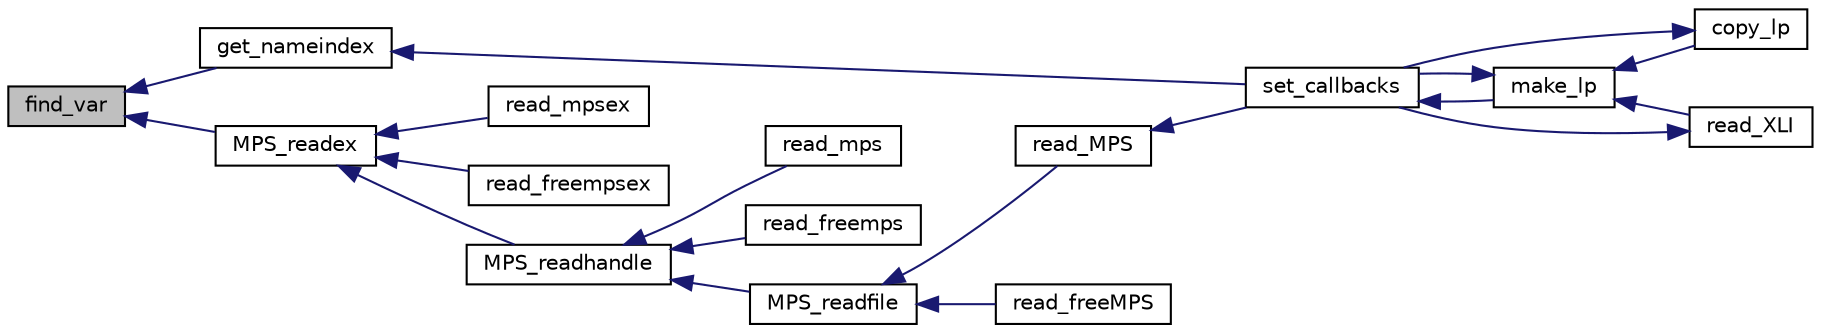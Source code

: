 digraph "find_var"
{
  edge [fontname="Helvetica",fontsize="10",labelfontname="Helvetica",labelfontsize="10"];
  node [fontname="Helvetica",fontsize="10",shape=record];
  rankdir="LR";
  Node186 [label="find_var",height=0.2,width=0.4,color="black", fillcolor="grey75", style="filled", fontcolor="black"];
  Node186 -> Node187 [dir="back",color="midnightblue",fontsize="10",style="solid",fontname="Helvetica"];
  Node187 [label="get_nameindex",height=0.2,width=0.4,color="black", fillcolor="white", style="filled",URL="$df/df7/lp__lib_8h.html#a2dcc5ebee9fd6fd8e87081247cb171d1"];
  Node187 -> Node188 [dir="back",color="midnightblue",fontsize="10",style="solid",fontname="Helvetica"];
  Node188 [label="set_callbacks",height=0.2,width=0.4,color="black", fillcolor="white", style="filled",URL="$df/df7/lp__lib_8h.html#a929e8acb9704f61e16927c915c15cd07"];
  Node188 -> Node189 [dir="back",color="midnightblue",fontsize="10",style="solid",fontname="Helvetica"];
  Node189 [label="make_lp",height=0.2,width=0.4,color="black", fillcolor="white", style="filled",URL="$df/df7/lp__lib_8h.html#a68a0333d84dd944f67e2a0ec72e346a9"];
  Node189 -> Node190 [dir="back",color="midnightblue",fontsize="10",style="solid",fontname="Helvetica"];
  Node190 [label="copy_lp",height=0.2,width=0.4,color="black", fillcolor="white", style="filled",URL="$df/df7/lp__lib_8h.html#aca83ecdbc200b414db491306f3070ae9"];
  Node190 -> Node188 [dir="back",color="midnightblue",fontsize="10",style="solid",fontname="Helvetica"];
  Node189 -> Node188 [dir="back",color="midnightblue",fontsize="10",style="solid",fontname="Helvetica"];
  Node189 -> Node191 [dir="back",color="midnightblue",fontsize="10",style="solid",fontname="Helvetica"];
  Node191 [label="read_XLI",height=0.2,width=0.4,color="black", fillcolor="white", style="filled",URL="$df/df7/lp__lib_8h.html#a351dd803960ab0dae2b39f2c65d3a58d"];
  Node191 -> Node188 [dir="back",color="midnightblue",fontsize="10",style="solid",fontname="Helvetica"];
  Node186 -> Node192 [dir="back",color="midnightblue",fontsize="10",style="solid",fontname="Helvetica"];
  Node192 [label="MPS_readex",height=0.2,width=0.4,color="black", fillcolor="white", style="filled",URL="$db/db0/lp___m_p_s_8c.html#aea59712cb910942080d5bf45bdaba80b"];
  Node192 -> Node193 [dir="back",color="midnightblue",fontsize="10",style="solid",fontname="Helvetica"];
  Node193 [label="read_mpsex",height=0.2,width=0.4,color="black", fillcolor="white", style="filled",URL="$df/df7/lp__lib_8h.html#ab4fd98dae3427337b482648696e8cb8b"];
  Node192 -> Node194 [dir="back",color="midnightblue",fontsize="10",style="solid",fontname="Helvetica"];
  Node194 [label="read_freempsex",height=0.2,width=0.4,color="black", fillcolor="white", style="filled",URL="$df/df7/lp__lib_8h.html#ab52893f02ab0e0607c3f11d7676fbe53"];
  Node192 -> Node195 [dir="back",color="midnightblue",fontsize="10",style="solid",fontname="Helvetica"];
  Node195 [label="MPS_readhandle",height=0.2,width=0.4,color="black", fillcolor="white", style="filled",URL="$d1/ddb/lp___m_p_s_8h.html#aa50322905617f743be6364b668892d57"];
  Node195 -> Node196 [dir="back",color="midnightblue",fontsize="10",style="solid",fontname="Helvetica"];
  Node196 [label="read_mps",height=0.2,width=0.4,color="black", fillcolor="white", style="filled",URL="$df/df7/lp__lib_8h.html#ab331749f216f3baa7cf785dbd1e891da"];
  Node195 -> Node197 [dir="back",color="midnightblue",fontsize="10",style="solid",fontname="Helvetica"];
  Node197 [label="read_freemps",height=0.2,width=0.4,color="black", fillcolor="white", style="filled",URL="$df/df7/lp__lib_8h.html#aa20d230557df91cec7878aeb9a54c080"];
  Node195 -> Node198 [dir="back",color="midnightblue",fontsize="10",style="solid",fontname="Helvetica"];
  Node198 [label="MPS_readfile",height=0.2,width=0.4,color="black", fillcolor="white", style="filled",URL="$d1/ddb/lp___m_p_s_8h.html#a252ece8e4e0ff97b9c4ffefcd5314fa2"];
  Node198 -> Node199 [dir="back",color="midnightblue",fontsize="10",style="solid",fontname="Helvetica"];
  Node199 [label="read_MPS",height=0.2,width=0.4,color="black", fillcolor="white", style="filled",URL="$df/df7/lp__lib_8h.html#ac9c857aa1327544dc606a451a50acd6f"];
  Node199 -> Node188 [dir="back",color="midnightblue",fontsize="10",style="solid",fontname="Helvetica"];
  Node198 -> Node200 [dir="back",color="midnightblue",fontsize="10",style="solid",fontname="Helvetica"];
  Node200 [label="read_freeMPS",height=0.2,width=0.4,color="black", fillcolor="white", style="filled",URL="$df/df7/lp__lib_8h.html#a37f88b0ab90b782cde7fb064a3a6797e"];
}

